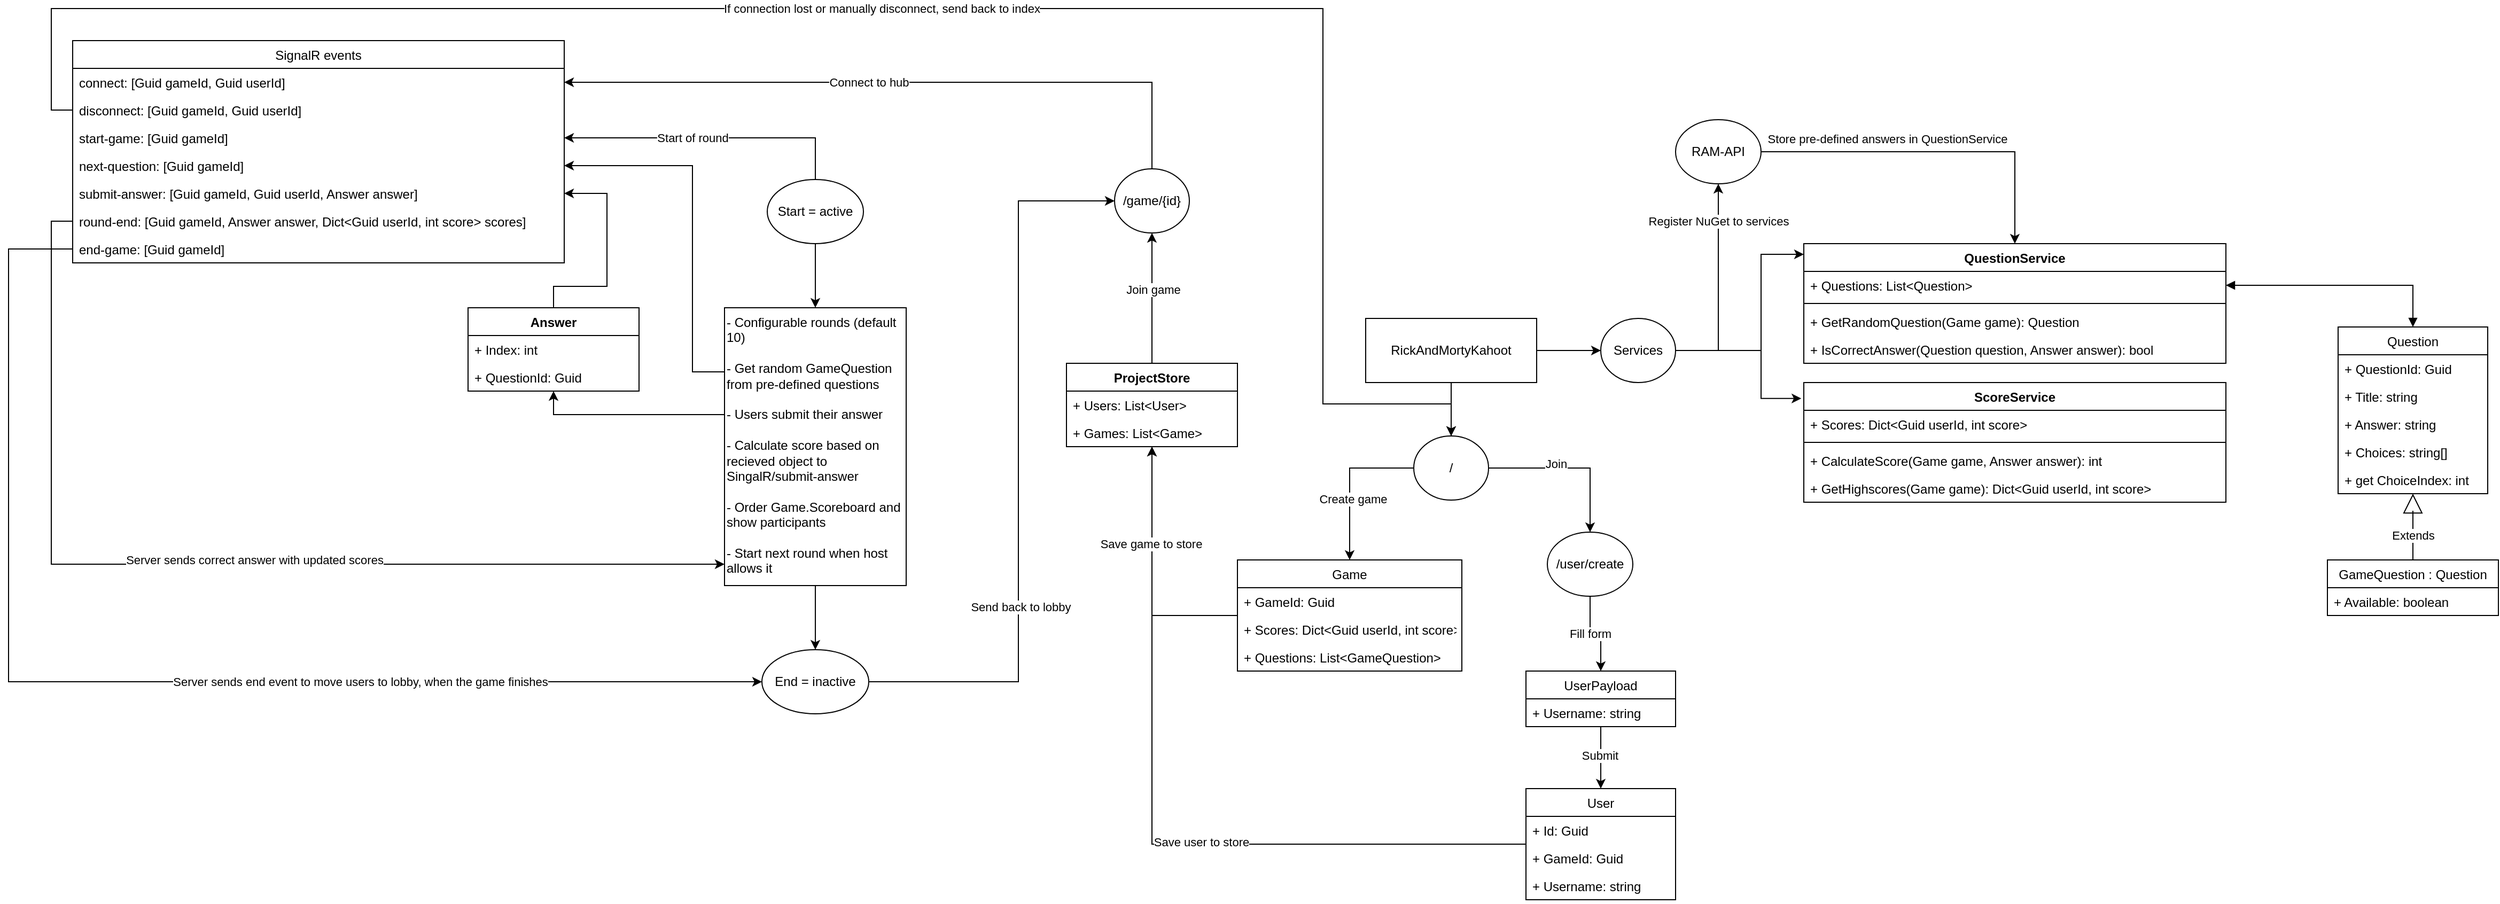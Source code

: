 <mxfile version="20.3.0" type="device"><diagram id="sXNK16iMvhuS-8oRKIEs" name="Page-1"><mxGraphModel dx="2338" dy="686" grid="1" gridSize="10" guides="1" tooltips="1" connect="1" arrows="1" fold="1" page="0" pageScale="1" pageWidth="850" pageHeight="1100" math="0" shadow="0"><root><mxCell id="0"/><mxCell id="1" parent="0"/><mxCell id="fEv2qM-8JQaRGFUZ6K42-23" style="edgeStyle=orthogonalEdgeStyle;rounded=0;orthogonalLoop=1;jettySize=auto;html=1;entryX=0.5;entryY=1;entryDx=0;entryDy=0;" parent="1" source="fEv2qM-8JQaRGFUZ6K42-1" target="fEv2qM-8JQaRGFUZ6K42-3" edge="1"><mxGeometry relative="1" as="geometry"><Array as="points"><mxPoint x="720" y="450"/></Array></mxGeometry></mxCell><mxCell id="fEv2qM-8JQaRGFUZ6K42-24" value="Register NuGet to services" style="edgeLabel;html=1;align=center;verticalAlign=middle;resizable=0;points=[];" parent="fEv2qM-8JQaRGFUZ6K42-23" vertex="1" connectable="0"><mxGeometry x="0.774" y="-1" relative="1" as="geometry"><mxPoint x="-1" y="-2" as="offset"/></mxGeometry></mxCell><mxCell id="ujotE_0j8uoKc963Pvfv-18" style="edgeStyle=orthogonalEdgeStyle;rounded=0;orthogonalLoop=1;jettySize=auto;html=1;" edge="1" parent="1" source="fEv2qM-8JQaRGFUZ6K42-1" target="ujotE_0j8uoKc963Pvfv-17"><mxGeometry relative="1" as="geometry"/></mxCell><mxCell id="fEv2qM-8JQaRGFUZ6K42-1" value="RickAndMortyKahoot" style="whiteSpace=wrap;html=1;" parent="1" vertex="1"><mxGeometry x="390" y="420" width="160" height="60" as="geometry"/></mxCell><mxCell id="fEv2qM-8JQaRGFUZ6K42-30" style="edgeStyle=orthogonalEdgeStyle;rounded=0;orthogonalLoop=1;jettySize=auto;html=1;" parent="1" source="fEv2qM-8JQaRGFUZ6K42-3" target="fEv2qM-8JQaRGFUZ6K42-26" edge="1"><mxGeometry relative="1" as="geometry"/></mxCell><mxCell id="fEv2qM-8JQaRGFUZ6K42-31" value="Store pre-defined answers in QuestionService" style="edgeLabel;html=1;align=center;verticalAlign=middle;resizable=0;points=[];" parent="fEv2qM-8JQaRGFUZ6K42-30" vertex="1" connectable="0"><mxGeometry x="-0.269" relative="1" as="geometry"><mxPoint y="-12" as="offset"/></mxGeometry></mxCell><mxCell id="fEv2qM-8JQaRGFUZ6K42-3" value="RAM-API" style="ellipse;whiteSpace=wrap;html=1;" parent="1" vertex="1"><mxGeometry x="680" y="234" width="80" height="60" as="geometry"/></mxCell><mxCell id="fEv2qM-8JQaRGFUZ6K42-15" style="edgeStyle=orthogonalEdgeStyle;rounded=0;orthogonalLoop=1;jettySize=auto;html=1;" parent="1" source="fEv2qM-8JQaRGFUZ6K42-1" target="fEv2qM-8JQaRGFUZ6K42-5" edge="1"><mxGeometry relative="1" as="geometry"><mxPoint x="400" y="480" as="sourcePoint"/><Array as="points"><mxPoint x="470" y="480"/><mxPoint x="470" y="480"/></Array></mxGeometry></mxCell><mxCell id="fEv2qM-8JQaRGFUZ6K42-9" style="edgeStyle=orthogonalEdgeStyle;rounded=0;orthogonalLoop=1;jettySize=auto;html=1;" parent="1" source="fEv2qM-8JQaRGFUZ6K42-5" target="ujotE_0j8uoKc963Pvfv-29" edge="1"><mxGeometry relative="1" as="geometry"><Array as="points"><mxPoint x="375" y="560"/></Array><mxPoint x="420" y="640" as="targetPoint"/></mxGeometry></mxCell><mxCell id="fEv2qM-8JQaRGFUZ6K42-11" value="Create game" style="edgeLabel;html=1;align=center;verticalAlign=middle;resizable=0;points=[];" parent="fEv2qM-8JQaRGFUZ6K42-9" vertex="1" connectable="0"><mxGeometry x="-0.247" y="2" relative="1" as="geometry"><mxPoint x="-2" y="27" as="offset"/></mxGeometry></mxCell><mxCell id="fEv2qM-8JQaRGFUZ6K42-10" style="edgeStyle=orthogonalEdgeStyle;rounded=0;orthogonalLoop=1;jettySize=auto;html=1;entryX=0.5;entryY=0;entryDx=0;entryDy=0;" parent="1" source="fEv2qM-8JQaRGFUZ6K42-5" target="fEv2qM-8JQaRGFUZ6K42-50" edge="1"><mxGeometry relative="1" as="geometry"><mxPoint x="470" y="720" as="targetPoint"/><Array as="points"/></mxGeometry></mxCell><mxCell id="fEv2qM-8JQaRGFUZ6K42-12" value="Join" style="edgeLabel;html=1;align=center;verticalAlign=middle;resizable=0;points=[];" parent="fEv2qM-8JQaRGFUZ6K42-10" vertex="1" connectable="0"><mxGeometry x="-0.115" y="2" relative="1" as="geometry"><mxPoint x="-6" y="-2" as="offset"/></mxGeometry></mxCell><mxCell id="fEv2qM-8JQaRGFUZ6K42-5" value="/" style="ellipse;whiteSpace=wrap;html=1;" parent="1" vertex="1"><mxGeometry x="435" y="530" width="70" height="60" as="geometry"/></mxCell><mxCell id="fEv2qM-8JQaRGFUZ6K42-18" style="edgeStyle=orthogonalEdgeStyle;rounded=0;orthogonalLoop=1;jettySize=auto;html=1;" parent="1" source="fEv2qM-8JQaRGFUZ6K42-6" target="fEv2qM-8JQaRGFUZ6K42-77" edge="1"><mxGeometry relative="1" as="geometry"><mxPoint x="285.0" y="470" as="targetPoint"/></mxGeometry></mxCell><mxCell id="fEv2qM-8JQaRGFUZ6K42-19" value="Connect to hub" style="edgeLabel;html=1;align=center;verticalAlign=middle;resizable=0;points=[];" parent="fEv2qM-8JQaRGFUZ6K42-18" vertex="1" connectable="0"><mxGeometry x="0.09" y="-2" relative="1" as="geometry"><mxPoint x="-2" y="2" as="offset"/></mxGeometry></mxCell><mxCell id="fEv2qM-8JQaRGFUZ6K42-6" value="/game/{id}" style="ellipse;whiteSpace=wrap;html=1;" parent="1" vertex="1"><mxGeometry x="155" y="280" width="70" height="60" as="geometry"/></mxCell><mxCell id="fEv2qM-8JQaRGFUZ6K42-35" style="edgeStyle=orthogonalEdgeStyle;rounded=0;orthogonalLoop=1;jettySize=auto;html=1;" parent="1" source="fEv2qM-8JQaRGFUZ6K42-20" target="fEv2qM-8JQaRGFUZ6K42-22" edge="1"><mxGeometry relative="1" as="geometry"><mxPoint x="-325.09" y="520" as="targetPoint"/></mxGeometry></mxCell><mxCell id="ujotE_0j8uoKc963Pvfv-1" style="edgeStyle=orthogonalEdgeStyle;rounded=0;orthogonalLoop=1;jettySize=auto;html=1;" edge="1" parent="1" source="fEv2qM-8JQaRGFUZ6K42-20" target="fEv2qM-8JQaRGFUZ6K42-79"><mxGeometry relative="1" as="geometry"/></mxCell><mxCell id="fEv2qM-8JQaRGFUZ6K42-20" value="Start = active" style="ellipse;whiteSpace=wrap;html=1;" parent="1" vertex="1"><mxGeometry x="-170.0" y="290" width="90" height="60" as="geometry"/></mxCell><mxCell id="fEv2qM-8JQaRGFUZ6K42-37" style="edgeStyle=orthogonalEdgeStyle;rounded=0;orthogonalLoop=1;jettySize=auto;html=1;" parent="1" source="fEv2qM-8JQaRGFUZ6K42-22" target="fEv2qM-8JQaRGFUZ6K42-36" edge="1"><mxGeometry relative="1" as="geometry"><mxPoint x="-325.09" y="780" as="sourcePoint"/></mxGeometry></mxCell><mxCell id="ujotE_0j8uoKc963Pvfv-6" style="edgeStyle=orthogonalEdgeStyle;rounded=0;orthogonalLoop=1;jettySize=auto;html=1;" edge="1" parent="1" source="fEv2qM-8JQaRGFUZ6K42-22" target="fEv2qM-8JQaRGFUZ6K42-82"><mxGeometry relative="1" as="geometry"><mxPoint x="-410.09" y="585" as="sourcePoint"/><Array as="points"><mxPoint x="-240" y="470"/><mxPoint x="-240" y="277"/></Array></mxGeometry></mxCell><mxCell id="ujotE_0j8uoKc963Pvfv-7" value="Start of round" style="edgeLabel;html=1;align=center;verticalAlign=middle;resizable=0;points=[];" vertex="1" connectable="0" parent="ujotE_0j8uoKc963Pvfv-6"><mxGeometry x="-0.451" y="-2" relative="1" as="geometry"><mxPoint x="-2" y="-155" as="offset"/></mxGeometry></mxCell><mxCell id="ujotE_0j8uoKc963Pvfv-8" style="edgeStyle=orthogonalEdgeStyle;rounded=0;orthogonalLoop=1;jettySize=auto;html=1;" edge="1" parent="1" source="fEv2qM-8JQaRGFUZ6K42-22" target="ujotE_0j8uoKc963Pvfv-41"><mxGeometry relative="1" as="geometry"><mxPoint x="-410.09" y="630.76" as="sourcePoint"/><Array as="points"><mxPoint x="-330" y="510"/><mxPoint x="-330" y="510"/></Array></mxGeometry></mxCell><mxCell id="fEv2qM-8JQaRGFUZ6K42-22" value="- Configurable rounds (default 10)&lt;br&gt;&lt;br&gt;- Get random GameQuestion from pre-defined questions&lt;br&gt;&lt;br&gt;- Users submit their answer&lt;br&gt;&lt;br&gt;- Calculate score based on recieved object to SingalR/submit-answer&lt;br&gt;&lt;br&gt;- Order Game.Scoreboard and show participants&lt;br&gt;&lt;br&gt;- Start next round when host allows it" style="whiteSpace=wrap;html=1;align=left;verticalAlign=top;" parent="1" vertex="1"><mxGeometry x="-210.0" y="410" width="170" height="260" as="geometry"/></mxCell><mxCell id="fEv2qM-8JQaRGFUZ6K42-26" value="QuestionService" style="swimlane;fontStyle=1;align=center;verticalAlign=top;childLayout=stackLayout;horizontal=1;startSize=26;horizontalStack=0;resizeParent=1;resizeParentMax=0;resizeLast=0;collapsible=1;marginBottom=0;" parent="1" vertex="1"><mxGeometry x="800" y="350" width="395" height="112" as="geometry"/></mxCell><mxCell id="fEv2qM-8JQaRGFUZ6K42-27" value="+ Questions: List&lt;Question&gt;" style="text;strokeColor=none;fillColor=none;align=left;verticalAlign=top;spacingLeft=4;spacingRight=4;overflow=hidden;rotatable=0;points=[[0,0.5],[1,0.5]];portConstraint=eastwest;" parent="fEv2qM-8JQaRGFUZ6K42-26" vertex="1"><mxGeometry y="26" width="395" height="26" as="geometry"/></mxCell><mxCell id="fEv2qM-8JQaRGFUZ6K42-28" value="" style="line;strokeWidth=1;fillColor=none;align=left;verticalAlign=middle;spacingTop=-1;spacingLeft=3;spacingRight=3;rotatable=0;labelPosition=right;points=[];portConstraint=eastwest;strokeColor=inherit;" parent="fEv2qM-8JQaRGFUZ6K42-26" vertex="1"><mxGeometry y="52" width="395" height="8" as="geometry"/></mxCell><mxCell id="fEv2qM-8JQaRGFUZ6K42-29" value="+ GetRandomQuestion(Game game): Question" style="text;strokeColor=none;fillColor=none;align=left;verticalAlign=top;spacingLeft=4;spacingRight=4;overflow=hidden;rotatable=0;points=[[0,0.5],[1,0.5]];portConstraint=eastwest;" parent="fEv2qM-8JQaRGFUZ6K42-26" vertex="1"><mxGeometry y="60" width="395" height="26" as="geometry"/></mxCell><mxCell id="fEv2qM-8JQaRGFUZ6K42-33" value="+ IsCorrectAnswer(Question question, Answer answer): bool" style="text;strokeColor=none;fillColor=none;align=left;verticalAlign=top;spacingLeft=4;spacingRight=4;overflow=hidden;rotatable=0;points=[[0,0.5],[1,0.5]];portConstraint=eastwest;" parent="fEv2qM-8JQaRGFUZ6K42-26" vertex="1"><mxGeometry y="86" width="395" height="26" as="geometry"/></mxCell><mxCell id="fEv2qM-8JQaRGFUZ6K42-38" style="edgeStyle=orthogonalEdgeStyle;rounded=0;orthogonalLoop=1;jettySize=auto;html=1;" parent="1" source="fEv2qM-8JQaRGFUZ6K42-36" target="fEv2qM-8JQaRGFUZ6K42-6" edge="1"><mxGeometry relative="1" as="geometry"><Array as="points"><mxPoint x="65" y="760"/><mxPoint x="65" y="310"/></Array></mxGeometry></mxCell><mxCell id="fEv2qM-8JQaRGFUZ6K42-39" value="Send back to lobby" style="edgeLabel;html=1;align=center;verticalAlign=middle;resizable=0;points=[];" parent="fEv2qM-8JQaRGFUZ6K42-38" vertex="1" connectable="0"><mxGeometry x="-0.698" y="4" relative="1" as="geometry"><mxPoint x="39" y="-66" as="offset"/></mxGeometry></mxCell><mxCell id="fEv2qM-8JQaRGFUZ6K42-36" value="End = inactive" style="ellipse;whiteSpace=wrap;html=1;" parent="1" vertex="1"><mxGeometry x="-175.0" y="730" width="100" height="60" as="geometry"/></mxCell><mxCell id="fEv2qM-8JQaRGFUZ6K42-41" value="ScoreService" style="swimlane;fontStyle=1;align=center;verticalAlign=top;childLayout=stackLayout;horizontal=1;startSize=26;horizontalStack=0;resizeParent=1;resizeParentMax=0;resizeLast=0;collapsible=1;marginBottom=0;" parent="1" vertex="1"><mxGeometry x="800" y="480" width="395" height="112" as="geometry"/></mxCell><mxCell id="fEv2qM-8JQaRGFUZ6K42-42" value="+ Scores: Dict&lt;Guid userId, int score&gt;" style="text;strokeColor=none;fillColor=none;align=left;verticalAlign=top;spacingLeft=4;spacingRight=4;overflow=hidden;rotatable=0;points=[[0,0.5],[1,0.5]];portConstraint=eastwest;" parent="fEv2qM-8JQaRGFUZ6K42-41" vertex="1"><mxGeometry y="26" width="395" height="26" as="geometry"/></mxCell><mxCell id="fEv2qM-8JQaRGFUZ6K42-43" value="" style="line;strokeWidth=1;fillColor=none;align=left;verticalAlign=middle;spacingTop=-1;spacingLeft=3;spacingRight=3;rotatable=0;labelPosition=right;points=[];portConstraint=eastwest;strokeColor=inherit;" parent="fEv2qM-8JQaRGFUZ6K42-41" vertex="1"><mxGeometry y="52" width="395" height="8" as="geometry"/></mxCell><mxCell id="fEv2qM-8JQaRGFUZ6K42-46" value="+ CalculateScore(Game game, Answer answer): int" style="text;strokeColor=none;fillColor=none;align=left;verticalAlign=top;spacingLeft=4;spacingRight=4;overflow=hidden;rotatable=0;points=[[0,0.5],[1,0.5]];portConstraint=eastwest;" parent="fEv2qM-8JQaRGFUZ6K42-41" vertex="1"><mxGeometry y="60" width="395" height="26" as="geometry"/></mxCell><mxCell id="fEv2qM-8JQaRGFUZ6K42-47" value="+ GetHighscores(Game game): Dict&lt;Guid userId, int score&gt;" style="text;strokeColor=none;fillColor=none;align=left;verticalAlign=top;spacingLeft=4;spacingRight=4;overflow=hidden;rotatable=0;points=[[0,0.5],[1,0.5]];portConstraint=eastwest;" parent="fEv2qM-8JQaRGFUZ6K42-41" vertex="1"><mxGeometry y="86" width="395" height="26" as="geometry"/></mxCell><mxCell id="fEv2qM-8JQaRGFUZ6K42-51" style="edgeStyle=orthogonalEdgeStyle;rounded=0;orthogonalLoop=1;jettySize=auto;html=1;entryX=0.5;entryY=0;entryDx=0;entryDy=0;" parent="1" source="fEv2qM-8JQaRGFUZ6K42-50" target="fEv2qM-8JQaRGFUZ6K42-54" edge="1"><mxGeometry relative="1" as="geometry"/></mxCell><mxCell id="fEv2qM-8JQaRGFUZ6K42-53" value="Fill form" style="edgeLabel;html=1;align=center;verticalAlign=middle;resizable=0;points=[];" parent="fEv2qM-8JQaRGFUZ6K42-51" vertex="1" connectable="0"><mxGeometry x="-0.481" relative="1" as="geometry"><mxPoint y="14" as="offset"/></mxGeometry></mxCell><mxCell id="fEv2qM-8JQaRGFUZ6K42-50" value="/user/create" style="ellipse;whiteSpace=wrap;html=1;" parent="1" vertex="1"><mxGeometry x="560" y="620" width="80" height="60" as="geometry"/></mxCell><mxCell id="fEv2qM-8JQaRGFUZ6K42-61" style="edgeStyle=orthogonalEdgeStyle;rounded=0;orthogonalLoop=1;jettySize=auto;html=1;entryX=0.5;entryY=0;entryDx=0;entryDy=0;" parent="1" source="fEv2qM-8JQaRGFUZ6K42-54" target="fEv2qM-8JQaRGFUZ6K42-58" edge="1"><mxGeometry relative="1" as="geometry"/></mxCell><mxCell id="fEv2qM-8JQaRGFUZ6K42-62" value="Submit" style="edgeLabel;html=1;align=center;verticalAlign=middle;resizable=0;points=[];" parent="fEv2qM-8JQaRGFUZ6K42-61" vertex="1" connectable="0"><mxGeometry x="-0.078" y="-1" relative="1" as="geometry"><mxPoint as="offset"/></mxGeometry></mxCell><mxCell id="fEv2qM-8JQaRGFUZ6K42-54" value="UserPayload" style="swimlane;fontStyle=0;childLayout=stackLayout;horizontal=1;startSize=26;fillColor=none;horizontalStack=0;resizeParent=1;resizeParentMax=0;resizeLast=0;collapsible=1;marginBottom=0;" parent="1" vertex="1"><mxGeometry x="540" y="750" width="140" height="52" as="geometry"/></mxCell><mxCell id="fEv2qM-8JQaRGFUZ6K42-55" value="+ Username: string" style="text;strokeColor=none;fillColor=none;align=left;verticalAlign=top;spacingLeft=4;spacingRight=4;overflow=hidden;rotatable=0;points=[[0,0.5],[1,0.5]];portConstraint=eastwest;" parent="fEv2qM-8JQaRGFUZ6K42-54" vertex="1"><mxGeometry y="26" width="140" height="26" as="geometry"/></mxCell><mxCell id="ujotE_0j8uoKc963Pvfv-37" style="edgeStyle=orthogonalEdgeStyle;rounded=0;orthogonalLoop=1;jettySize=auto;html=1;" edge="1" parent="1" source="fEv2qM-8JQaRGFUZ6K42-58" target="fEv2qM-8JQaRGFUZ6K42-66"><mxGeometry relative="1" as="geometry"/></mxCell><mxCell id="ujotE_0j8uoKc963Pvfv-38" value="Save user to store" style="edgeLabel;html=1;align=center;verticalAlign=middle;resizable=0;points=[];" vertex="1" connectable="0" parent="ujotE_0j8uoKc963Pvfv-37"><mxGeometry x="-0.158" y="-2" relative="1" as="geometry"><mxPoint as="offset"/></mxGeometry></mxCell><mxCell id="fEv2qM-8JQaRGFUZ6K42-58" value="User" style="swimlane;fontStyle=0;childLayout=stackLayout;horizontal=1;startSize=26;fillColor=none;horizontalStack=0;resizeParent=1;resizeParentMax=0;resizeLast=0;collapsible=1;marginBottom=0;" parent="1" vertex="1"><mxGeometry x="540" y="860" width="140" height="104" as="geometry"/></mxCell><mxCell id="fEv2qM-8JQaRGFUZ6K42-60" value="+ Id: Guid" style="text;strokeColor=none;fillColor=none;align=left;verticalAlign=top;spacingLeft=4;spacingRight=4;overflow=hidden;rotatable=0;points=[[0,0.5],[1,0.5]];portConstraint=eastwest;" parent="fEv2qM-8JQaRGFUZ6K42-58" vertex="1"><mxGeometry y="26" width="140" height="26" as="geometry"/></mxCell><mxCell id="fEv2qM-8JQaRGFUZ6K42-63" value="+ GameId: Guid" style="text;strokeColor=none;fillColor=none;align=left;verticalAlign=top;spacingLeft=4;spacingRight=4;overflow=hidden;rotatable=0;points=[[0,0.5],[1,0.5]];portConstraint=eastwest;" parent="fEv2qM-8JQaRGFUZ6K42-58" vertex="1"><mxGeometry y="52" width="140" height="26" as="geometry"/></mxCell><mxCell id="fEv2qM-8JQaRGFUZ6K42-59" value="+ Username: string" style="text;strokeColor=none;fillColor=none;align=left;verticalAlign=top;spacingLeft=4;spacingRight=4;overflow=hidden;rotatable=0;points=[[0,0.5],[1,0.5]];portConstraint=eastwest;" parent="fEv2qM-8JQaRGFUZ6K42-58" vertex="1"><mxGeometry y="78" width="140" height="26" as="geometry"/></mxCell><mxCell id="ujotE_0j8uoKc963Pvfv-39" style="edgeStyle=orthogonalEdgeStyle;rounded=0;orthogonalLoop=1;jettySize=auto;html=1;entryX=0.5;entryY=1;entryDx=0;entryDy=0;" edge="1" parent="1" source="fEv2qM-8JQaRGFUZ6K42-66" target="fEv2qM-8JQaRGFUZ6K42-6"><mxGeometry relative="1" as="geometry"/></mxCell><mxCell id="ujotE_0j8uoKc963Pvfv-40" value="Join game" style="edgeLabel;html=1;align=center;verticalAlign=middle;resizable=0;points=[];" vertex="1" connectable="0" parent="ujotE_0j8uoKc963Pvfv-39"><mxGeometry x="0.141" y="-1" relative="1" as="geometry"><mxPoint as="offset"/></mxGeometry></mxCell><mxCell id="fEv2qM-8JQaRGFUZ6K42-66" value="ProjectStore" style="swimlane;fontStyle=1;align=center;verticalAlign=top;childLayout=stackLayout;horizontal=1;startSize=26;horizontalStack=0;resizeParent=1;resizeParentMax=0;resizeLast=0;collapsible=1;marginBottom=0;" parent="1" vertex="1"><mxGeometry x="110" y="462" width="160" height="78" as="geometry"/></mxCell><mxCell id="fEv2qM-8JQaRGFUZ6K42-67" value="+ Users: List&lt;User&gt;" style="text;strokeColor=none;fillColor=none;align=left;verticalAlign=top;spacingLeft=4;spacingRight=4;overflow=hidden;rotatable=0;points=[[0,0.5],[1,0.5]];portConstraint=eastwest;" parent="fEv2qM-8JQaRGFUZ6K42-66" vertex="1"><mxGeometry y="26" width="160" height="26" as="geometry"/></mxCell><mxCell id="fEv2qM-8JQaRGFUZ6K42-72" value="+ Games: List&lt;Game&gt;" style="text;strokeColor=none;fillColor=none;align=left;verticalAlign=top;spacingLeft=4;spacingRight=4;overflow=hidden;rotatable=0;points=[[0,0.5],[1,0.5]];portConstraint=eastwest;" parent="fEv2qM-8JQaRGFUZ6K42-66" vertex="1"><mxGeometry y="52" width="160" height="26" as="geometry"/></mxCell><mxCell id="fEv2qM-8JQaRGFUZ6K42-76" value="SignalR events" style="swimlane;fontStyle=0;childLayout=stackLayout;horizontal=1;startSize=26;fillColor=none;horizontalStack=0;resizeParent=1;resizeParentMax=0;resizeLast=0;collapsible=1;marginBottom=0;" parent="1" vertex="1"><mxGeometry x="-820.0" y="160" width="460" height="208" as="geometry"/></mxCell><mxCell id="fEv2qM-8JQaRGFUZ6K42-77" value="connect: [Guid gameId, Guid userId]" style="text;strokeColor=none;fillColor=none;align=left;verticalAlign=top;spacingLeft=4;spacingRight=4;overflow=hidden;rotatable=0;points=[[0,0.5],[1,0.5]];portConstraint=eastwest;" parent="fEv2qM-8JQaRGFUZ6K42-76" vertex="1"><mxGeometry y="26" width="460" height="26" as="geometry"/></mxCell><mxCell id="fEv2qM-8JQaRGFUZ6K42-78" value="disconnect: [Guid gameId, Guid userId]" style="text;strokeColor=none;fillColor=none;align=left;verticalAlign=top;spacingLeft=4;spacingRight=4;overflow=hidden;rotatable=0;points=[[0,0.5],[1,0.5]];portConstraint=eastwest;" parent="fEv2qM-8JQaRGFUZ6K42-76" vertex="1"><mxGeometry y="52" width="460" height="26" as="geometry"/></mxCell><mxCell id="fEv2qM-8JQaRGFUZ6K42-79" value="start-game: [Guid gameId]" style="text;strokeColor=none;fillColor=none;align=left;verticalAlign=top;spacingLeft=4;spacingRight=4;overflow=hidden;rotatable=0;points=[[0,0.5],[1,0.5]];portConstraint=eastwest;" parent="fEv2qM-8JQaRGFUZ6K42-76" vertex="1"><mxGeometry y="78" width="460" height="26" as="geometry"/></mxCell><mxCell id="fEv2qM-8JQaRGFUZ6K42-82" value="next-question: [Guid gameId]" style="text;strokeColor=none;fillColor=none;align=left;verticalAlign=top;spacingLeft=4;spacingRight=4;overflow=hidden;rotatable=0;points=[[0,0.5],[1,0.5]];portConstraint=eastwest;" parent="fEv2qM-8JQaRGFUZ6K42-76" vertex="1"><mxGeometry y="104" width="460" height="26" as="geometry"/></mxCell><mxCell id="fEv2qM-8JQaRGFUZ6K42-81" value="submit-answer: [Guid gameId, Guid userId, Answer answer]" style="text;strokeColor=none;fillColor=none;align=left;verticalAlign=top;spacingLeft=4;spacingRight=4;overflow=hidden;rotatable=0;points=[[0,0.5],[1,0.5]];portConstraint=eastwest;" parent="fEv2qM-8JQaRGFUZ6K42-76" vertex="1"><mxGeometry y="130" width="460" height="26" as="geometry"/></mxCell><mxCell id="ujotE_0j8uoKc963Pvfv-10" value="round-end: [Guid gameId, Answer answer, Dict&lt;Guid userId, int score&gt; scores]" style="text;strokeColor=none;fillColor=none;align=left;verticalAlign=top;spacingLeft=4;spacingRight=4;overflow=hidden;rotatable=0;points=[[0,0.5],[1,0.5]];portConstraint=eastwest;" vertex="1" parent="fEv2qM-8JQaRGFUZ6K42-76"><mxGeometry y="156" width="460" height="26" as="geometry"/></mxCell><mxCell id="fEv2qM-8JQaRGFUZ6K42-80" value="end-game: [Guid gameId]" style="text;strokeColor=none;fillColor=none;align=left;verticalAlign=top;spacingLeft=4;spacingRight=4;overflow=hidden;rotatable=0;points=[[0,0.5],[1,0.5]];portConstraint=eastwest;" parent="fEv2qM-8JQaRGFUZ6K42-76" vertex="1"><mxGeometry y="182" width="460" height="26" as="geometry"/></mxCell><mxCell id="ujotE_0j8uoKc963Pvfv-3" style="edgeStyle=orthogonalEdgeStyle;rounded=0;orthogonalLoop=1;jettySize=auto;html=1;" edge="1" parent="1" source="fEv2qM-8JQaRGFUZ6K42-78" target="fEv2qM-8JQaRGFUZ6K42-5"><mxGeometry relative="1" as="geometry"><Array as="points"><mxPoint x="-840" y="225"/><mxPoint x="-840" y="130"/><mxPoint x="350" y="130"/><mxPoint x="350" y="500"/><mxPoint x="470" y="500"/></Array></mxGeometry></mxCell><mxCell id="ujotE_0j8uoKc963Pvfv-4" value="If connection lost or manually disconnect, send back to index" style="edgeLabel;html=1;align=center;verticalAlign=middle;resizable=0;points=[];" vertex="1" connectable="0" parent="ujotE_0j8uoKc963Pvfv-3"><mxGeometry x="-0.714" y="1" relative="1" as="geometry"><mxPoint x="631" y="1" as="offset"/></mxGeometry></mxCell><mxCell id="ujotE_0j8uoKc963Pvfv-12" style="edgeStyle=orthogonalEdgeStyle;rounded=0;orthogonalLoop=1;jettySize=auto;html=1;" edge="1" parent="1" source="ujotE_0j8uoKc963Pvfv-10" target="fEv2qM-8JQaRGFUZ6K42-22"><mxGeometry relative="1" as="geometry"><mxPoint x="-410.09" y="709.02" as="targetPoint"/><Array as="points"><mxPoint x="-840" y="329"/><mxPoint x="-840" y="650"/></Array></mxGeometry></mxCell><mxCell id="ujotE_0j8uoKc963Pvfv-13" value="Server sends correct answer with updated scores" style="edgeLabel;html=1;align=center;verticalAlign=middle;resizable=0;points=[];" vertex="1" connectable="0" parent="ujotE_0j8uoKc963Pvfv-12"><mxGeometry x="-0.661" y="2" relative="1" as="geometry"><mxPoint x="188" y="172" as="offset"/></mxGeometry></mxCell><mxCell id="ujotE_0j8uoKc963Pvfv-14" style="edgeStyle=orthogonalEdgeStyle;rounded=0;orthogonalLoop=1;jettySize=auto;html=1;entryX=0;entryY=0.5;entryDx=0;entryDy=0;" edge="1" parent="1" source="fEv2qM-8JQaRGFUZ6K42-80" target="fEv2qM-8JQaRGFUZ6K42-36"><mxGeometry relative="1" as="geometry"><Array as="points"><mxPoint x="-880" y="355"/><mxPoint x="-880" y="760"/></Array></mxGeometry></mxCell><mxCell id="ujotE_0j8uoKc963Pvfv-16" value="Server sends end event to move users to lobby, when the game finishes" style="edgeLabel;html=1;align=center;verticalAlign=middle;resizable=0;points=[];" vertex="1" connectable="0" parent="ujotE_0j8uoKc963Pvfv-14"><mxGeometry x="0.134" relative="1" as="geometry"><mxPoint x="130" as="offset"/></mxGeometry></mxCell><mxCell id="ujotE_0j8uoKc963Pvfv-19" style="edgeStyle=orthogonalEdgeStyle;rounded=0;orthogonalLoop=1;jettySize=auto;html=1;" edge="1" parent="1" source="ujotE_0j8uoKc963Pvfv-17" target="fEv2qM-8JQaRGFUZ6K42-26"><mxGeometry relative="1" as="geometry"><Array as="points"><mxPoint x="760" y="450"/><mxPoint x="760" y="360"/></Array></mxGeometry></mxCell><mxCell id="ujotE_0j8uoKc963Pvfv-20" style="edgeStyle=orthogonalEdgeStyle;rounded=0;orthogonalLoop=1;jettySize=auto;html=1;entryX=-0.006;entryY=0.133;entryDx=0;entryDy=0;entryPerimeter=0;" edge="1" parent="1" source="ujotE_0j8uoKc963Pvfv-17" target="fEv2qM-8JQaRGFUZ6K42-41"><mxGeometry relative="1" as="geometry"><Array as="points"><mxPoint x="760" y="450"/><mxPoint x="760" y="495"/></Array></mxGeometry></mxCell><mxCell id="ujotE_0j8uoKc963Pvfv-17" value="Services" style="ellipse;whiteSpace=wrap;html=1;" vertex="1" parent="1"><mxGeometry x="610" y="420" width="70" height="60" as="geometry"/></mxCell><mxCell id="ujotE_0j8uoKc963Pvfv-35" style="edgeStyle=orthogonalEdgeStyle;rounded=0;orthogonalLoop=1;jettySize=auto;html=1;" edge="1" parent="1" source="ujotE_0j8uoKc963Pvfv-29" target="fEv2qM-8JQaRGFUZ6K42-66"><mxGeometry relative="1" as="geometry"><Array as="points"><mxPoint x="190" y="698"/></Array></mxGeometry></mxCell><mxCell id="ujotE_0j8uoKc963Pvfv-36" value="Save game to store" style="edgeLabel;html=1;align=center;verticalAlign=middle;resizable=0;points=[];" vertex="1" connectable="0" parent="ujotE_0j8uoKc963Pvfv-35"><mxGeometry x="0.238" y="1" relative="1" as="geometry"><mxPoint as="offset"/></mxGeometry></mxCell><mxCell id="ujotE_0j8uoKc963Pvfv-29" value="Game" style="swimlane;fontStyle=0;childLayout=stackLayout;horizontal=1;startSize=26;fillColor=none;horizontalStack=0;resizeParent=1;resizeParentMax=0;resizeLast=0;collapsible=1;marginBottom=0;" vertex="1" parent="1"><mxGeometry x="270" y="646" width="210" height="104" as="geometry"/></mxCell><mxCell id="ujotE_0j8uoKc963Pvfv-30" value="+ GameId: Guid" style="text;strokeColor=none;fillColor=none;align=left;verticalAlign=top;spacingLeft=4;spacingRight=4;overflow=hidden;rotatable=0;points=[[0,0.5],[1,0.5]];portConstraint=eastwest;" vertex="1" parent="ujotE_0j8uoKc963Pvfv-29"><mxGeometry y="26" width="210" height="26" as="geometry"/></mxCell><mxCell id="ujotE_0j8uoKc963Pvfv-31" value="+ Scores: Dict&lt;Guid userId, int score&gt;" style="text;strokeColor=none;fillColor=none;align=left;verticalAlign=top;spacingLeft=4;spacingRight=4;overflow=hidden;rotatable=0;points=[[0,0.5],[1,0.5]];portConstraint=eastwest;" vertex="1" parent="ujotE_0j8uoKc963Pvfv-29"><mxGeometry y="52" width="210" height="26" as="geometry"/></mxCell><mxCell id="ujotE_0j8uoKc963Pvfv-32" value="+ Questions: List&lt;GameQuestion&gt;" style="text;strokeColor=none;fillColor=none;align=left;verticalAlign=top;spacingLeft=4;spacingRight=4;overflow=hidden;rotatable=0;points=[[0,0.5],[1,0.5]];portConstraint=eastwest;" vertex="1" parent="ujotE_0j8uoKc963Pvfv-29"><mxGeometry y="78" width="210" height="26" as="geometry"/></mxCell><mxCell id="ujotE_0j8uoKc963Pvfv-51" style="edgeStyle=orthogonalEdgeStyle;rounded=0;orthogonalLoop=1;jettySize=auto;html=1;" edge="1" parent="1" source="ujotE_0j8uoKc963Pvfv-41" target="fEv2qM-8JQaRGFUZ6K42-81"><mxGeometry relative="1" as="geometry"><Array as="points"><mxPoint x="-370" y="390"/><mxPoint x="-320" y="390"/><mxPoint x="-320" y="303"/></Array></mxGeometry></mxCell><mxCell id="ujotE_0j8uoKc963Pvfv-41" value="Answer" style="swimlane;fontStyle=1;align=center;verticalAlign=top;childLayout=stackLayout;horizontal=1;startSize=26;horizontalStack=0;resizeParent=1;resizeParentMax=0;resizeLast=0;collapsible=1;marginBottom=0;" vertex="1" parent="1"><mxGeometry x="-450" y="410" width="160" height="78" as="geometry"/></mxCell><mxCell id="ujotE_0j8uoKc963Pvfv-42" value="+ Index: int" style="text;strokeColor=none;fillColor=none;align=left;verticalAlign=top;spacingLeft=4;spacingRight=4;overflow=hidden;rotatable=0;points=[[0,0.5],[1,0.5]];portConstraint=eastwest;" vertex="1" parent="ujotE_0j8uoKc963Pvfv-41"><mxGeometry y="26" width="160" height="26" as="geometry"/></mxCell><mxCell id="ujotE_0j8uoKc963Pvfv-44" value="+ QuestionId: Guid" style="text;strokeColor=none;fillColor=none;align=left;verticalAlign=top;spacingLeft=4;spacingRight=4;overflow=hidden;rotatable=0;points=[[0,0.5],[1,0.5]];portConstraint=eastwest;" vertex="1" parent="ujotE_0j8uoKc963Pvfv-41"><mxGeometry y="52" width="160" height="26" as="geometry"/></mxCell><mxCell id="ujotE_0j8uoKc963Pvfv-45" value="Question" style="swimlane;fontStyle=0;childLayout=stackLayout;horizontal=1;startSize=26;fillColor=none;horizontalStack=0;resizeParent=1;resizeParentMax=0;resizeLast=0;collapsible=1;marginBottom=0;" vertex="1" parent="1"><mxGeometry x="1300" y="428" width="140" height="156" as="geometry"/></mxCell><mxCell id="ujotE_0j8uoKc963Pvfv-48" value="+ QuestionId: Guid" style="text;strokeColor=none;fillColor=none;align=left;verticalAlign=top;spacingLeft=4;spacingRight=4;overflow=hidden;rotatable=0;points=[[0,0.5],[1,0.5]];portConstraint=eastwest;" vertex="1" parent="ujotE_0j8uoKc963Pvfv-45"><mxGeometry y="26" width="140" height="26" as="geometry"/></mxCell><mxCell id="ujotE_0j8uoKc963Pvfv-46" value="+ Title: string" style="text;strokeColor=none;fillColor=none;align=left;verticalAlign=top;spacingLeft=4;spacingRight=4;overflow=hidden;rotatable=0;points=[[0,0.5],[1,0.5]];portConstraint=eastwest;" vertex="1" parent="ujotE_0j8uoKc963Pvfv-45"><mxGeometry y="52" width="140" height="26" as="geometry"/></mxCell><mxCell id="ujotE_0j8uoKc963Pvfv-47" value="+ Answer: string" style="text;strokeColor=none;fillColor=none;align=left;verticalAlign=top;spacingLeft=4;spacingRight=4;overflow=hidden;rotatable=0;points=[[0,0.5],[1,0.5]];portConstraint=eastwest;" vertex="1" parent="ujotE_0j8uoKc963Pvfv-45"><mxGeometry y="78" width="140" height="26" as="geometry"/></mxCell><mxCell id="ujotE_0j8uoKc963Pvfv-54" value="+ Choices: string[]" style="text;strokeColor=none;fillColor=none;align=left;verticalAlign=top;spacingLeft=4;spacingRight=4;overflow=hidden;rotatable=0;points=[[0,0.5],[1,0.5]];portConstraint=eastwest;" vertex="1" parent="ujotE_0j8uoKc963Pvfv-45"><mxGeometry y="104" width="140" height="26" as="geometry"/></mxCell><mxCell id="ujotE_0j8uoKc963Pvfv-60" value="+ get ChoiceIndex: int" style="text;strokeColor=none;fillColor=none;align=left;verticalAlign=top;spacingLeft=4;spacingRight=4;overflow=hidden;rotatable=0;points=[[0,0.5],[1,0.5]];portConstraint=eastwest;" vertex="1" parent="ujotE_0j8uoKc963Pvfv-45"><mxGeometry y="130" width="140" height="26" as="geometry"/></mxCell><mxCell id="ujotE_0j8uoKc963Pvfv-50" value="" style="endArrow=block;startArrow=block;endFill=1;startFill=1;html=1;rounded=0;edgeStyle=orthogonalEdgeStyle;" edge="1" parent="1" source="fEv2qM-8JQaRGFUZ6K42-27" target="ujotE_0j8uoKc963Pvfv-45"><mxGeometry width="160" relative="1" as="geometry"><mxPoint x="1270" y="440" as="sourcePoint"/><mxPoint x="1430" y="440" as="targetPoint"/><Array as="points"><mxPoint x="1370" y="389"/></Array></mxGeometry></mxCell><mxCell id="ujotE_0j8uoKc963Pvfv-55" value="GameQuestion : Question" style="swimlane;fontStyle=0;childLayout=stackLayout;horizontal=1;startSize=26;fillColor=none;horizontalStack=0;resizeParent=1;resizeParentMax=0;resizeLast=0;collapsible=1;marginBottom=0;" vertex="1" parent="1"><mxGeometry x="1290" y="646" width="160" height="52" as="geometry"/></mxCell><mxCell id="ujotE_0j8uoKc963Pvfv-56" value="+ Available: boolean" style="text;strokeColor=none;fillColor=none;align=left;verticalAlign=top;spacingLeft=4;spacingRight=4;overflow=hidden;rotatable=0;points=[[0,0.5],[1,0.5]];portConstraint=eastwest;" vertex="1" parent="ujotE_0j8uoKc963Pvfv-55"><mxGeometry y="26" width="160" height="26" as="geometry"/></mxCell><mxCell id="ujotE_0j8uoKc963Pvfv-59" value="Extends" style="endArrow=block;endSize=16;endFill=0;html=1;rounded=0;" edge="1" parent="1" source="ujotE_0j8uoKc963Pvfv-55" target="ujotE_0j8uoKc963Pvfv-45"><mxGeometry x="-0.235" width="160" relative="1" as="geometry"><mxPoint x="1140" y="800" as="sourcePoint"/><mxPoint x="1300" y="800" as="targetPoint"/><Array as="points"><mxPoint x="1370" y="600"/></Array><mxPoint as="offset"/></mxGeometry></mxCell></root></mxGraphModel></diagram></mxfile>